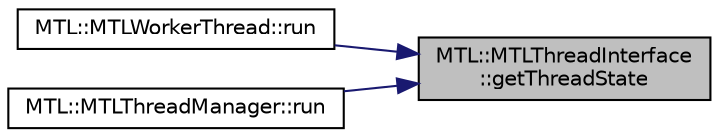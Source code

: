 digraph "MTL::MTLThreadInterface::getThreadState"
{
 // LATEX_PDF_SIZE
  edge [fontname="Helvetica",fontsize="10",labelfontname="Helvetica",labelfontsize="10"];
  node [fontname="Helvetica",fontsize="10",shape=record];
  rankdir="RL";
  Node1 [label="MTL::MTLThreadInterface\l::getThreadState",height=0.2,width=0.4,color="black", fillcolor="grey75", style="filled", fontcolor="black",tooltip="Get the Thread State object."];
  Node1 -> Node2 [dir="back",color="midnightblue",fontsize="10",style="solid",fontname="Helvetica"];
  Node2 [label="MTL::MTLWorkerThread::run",height=0.2,width=0.4,color="black", fillcolor="white", style="filled",URL="$d9/dfb/classMTL_1_1MTLWorkerThread.html#a0067ca637c784cd496622182aa88783d",tooltip="Start the thread."];
  Node1 -> Node3 [dir="back",color="midnightblue",fontsize="10",style="solid",fontname="Helvetica"];
  Node3 [label="MTL::MTLThreadManager::run",height=0.2,width=0.4,color="black", fillcolor="white", style="filled",URL="$db/def/classMTL_1_1MTLThreadManager.html#a0f7b9c1f198443ffcee9cb0f9e242420",tooltip="Start the thread manager."];
}
